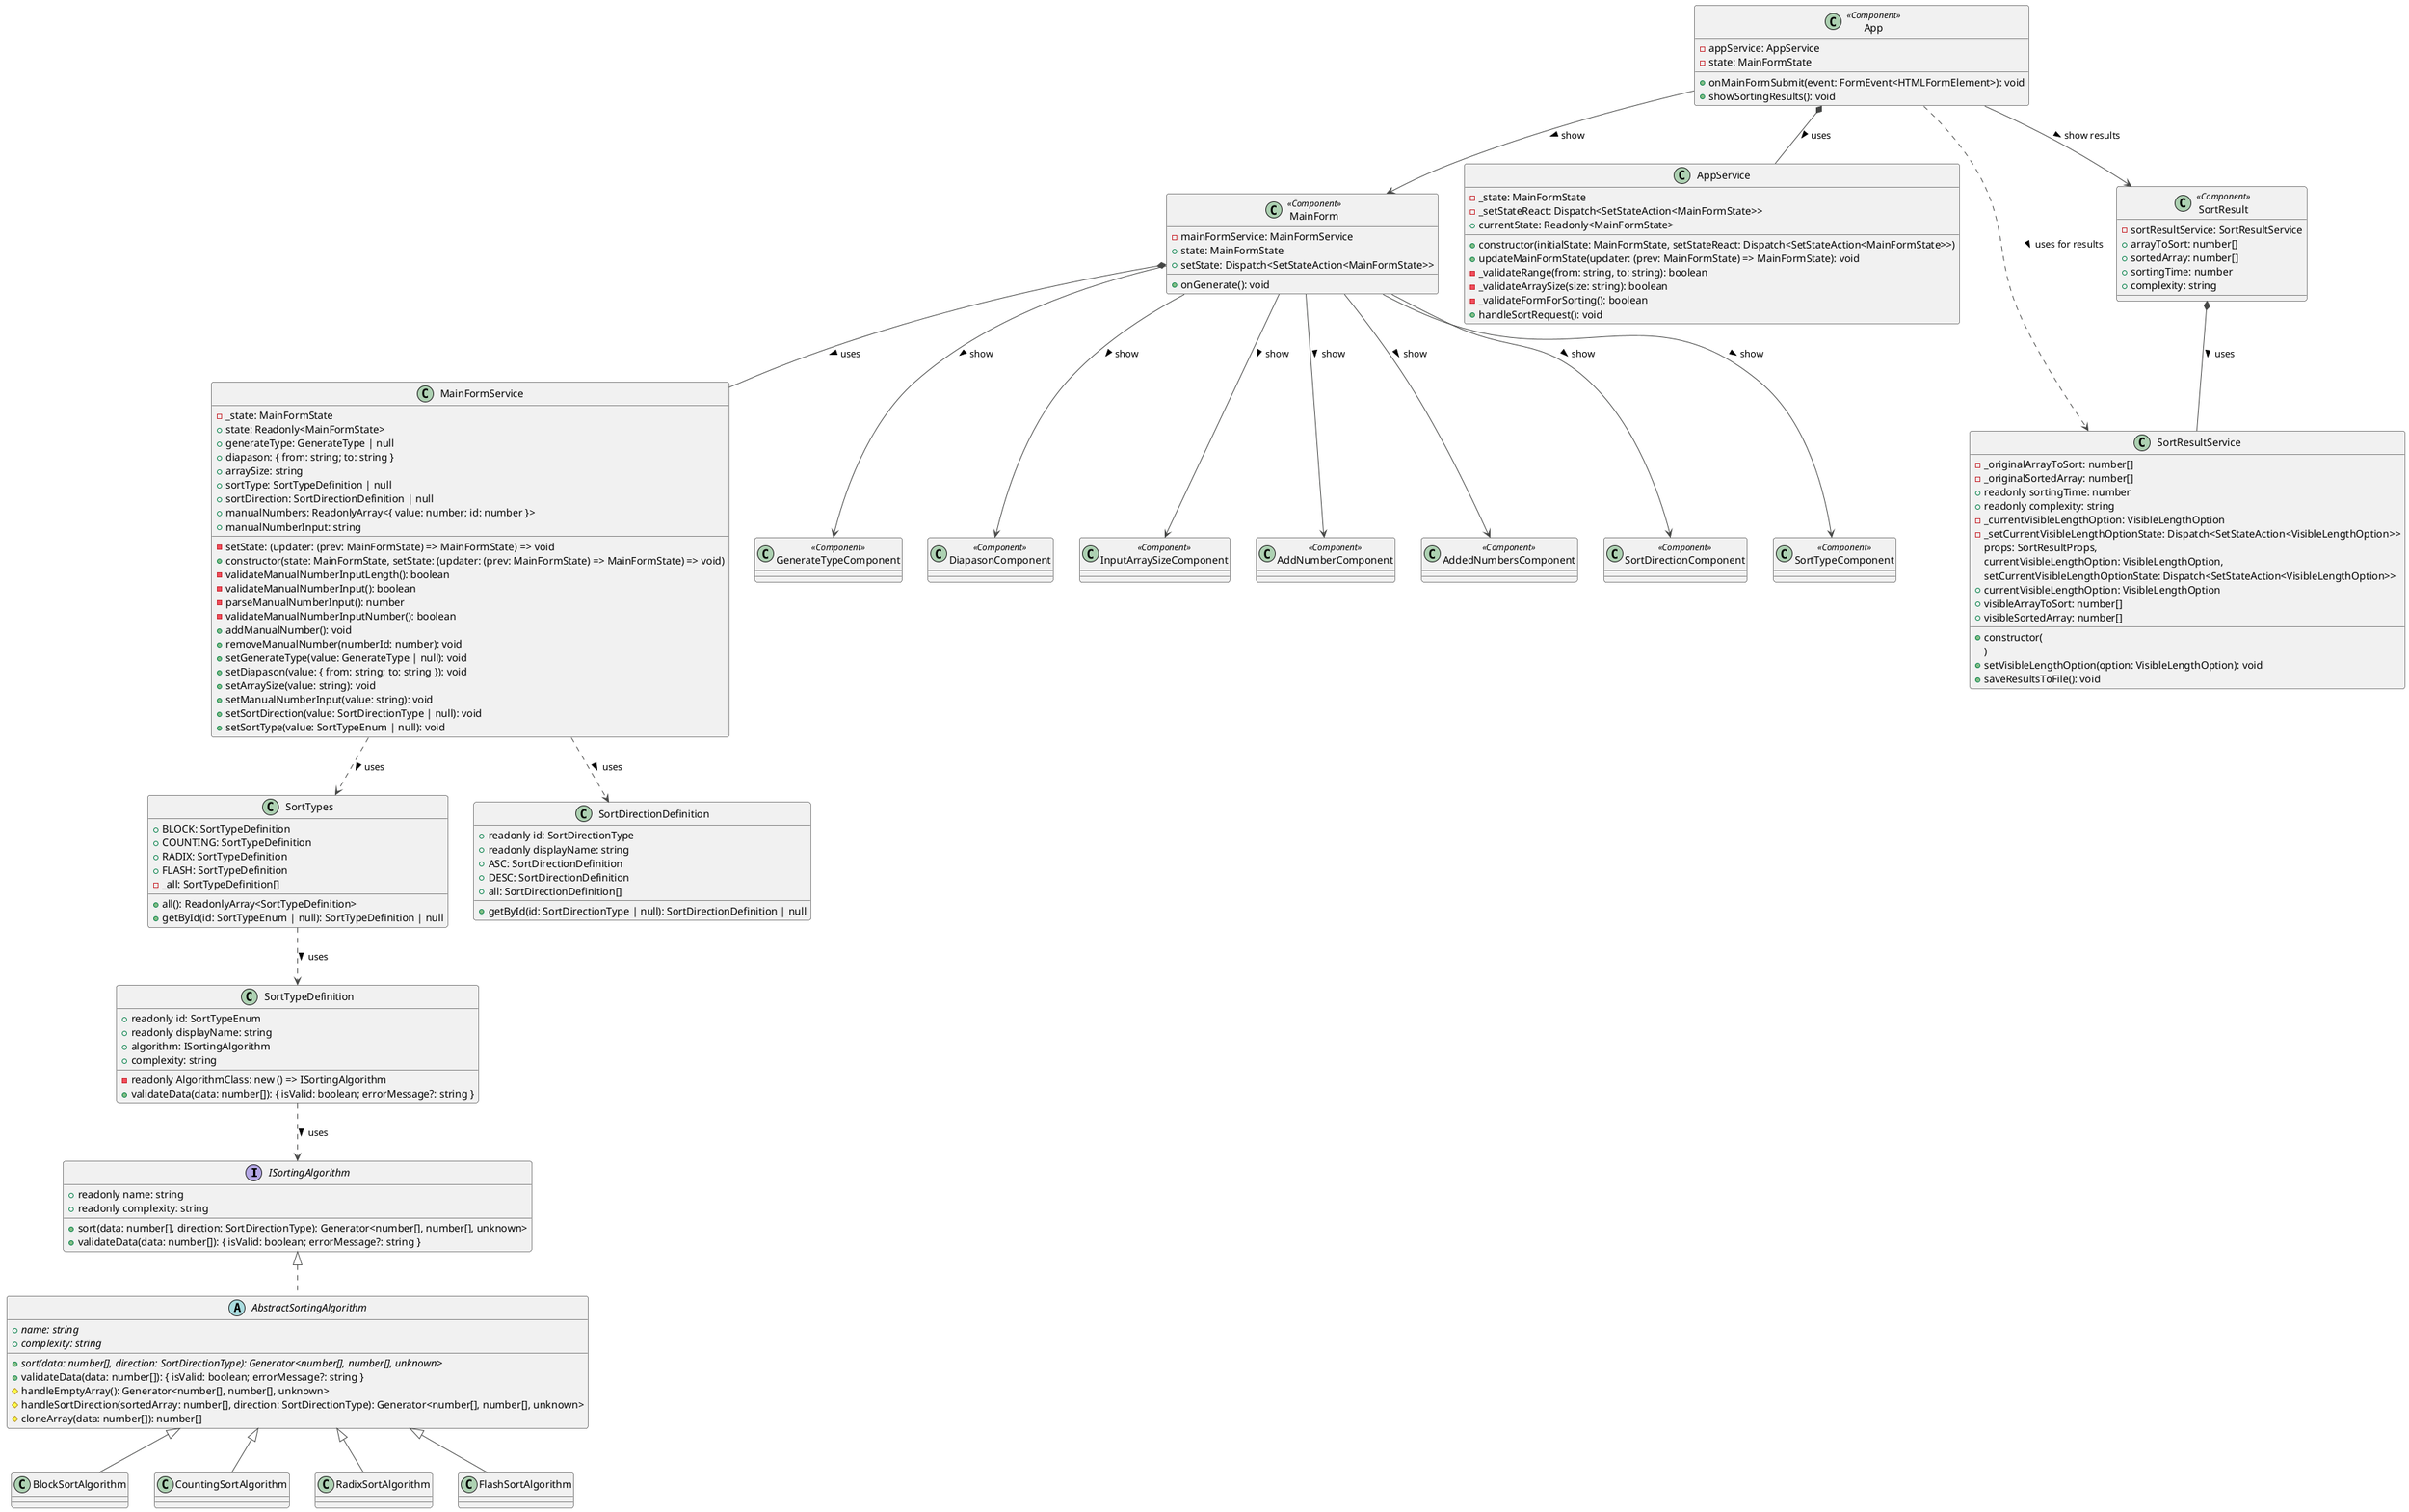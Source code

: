 @startuml
!theme vibrant

interface ISortingAlgorithm {
    + readonly name: string
    + readonly complexity: string
    + sort(data: number[], direction: SortDirectionType): Generator<number[], number[], unknown>
    + validateData(data: number[]): { isValid: boolean; errorMessage?: string }
}

abstract class AbstractSortingAlgorithm implements ISortingAlgorithm {
    + {abstract} name: string
    + {abstract} complexity: string
    + {abstract} sort(data: number[], direction: SortDirectionType): Generator<number[], number[], unknown>
    + validateData(data: number[]): { isValid: boolean; errorMessage?: string }
    # handleEmptyArray(): Generator<number[], number[], unknown>
    # handleSortDirection(sortedArray: number[], direction: SortDirectionType): Generator<number[], number[], unknown>
    # cloneArray(data: number[]): number[]
}

class BlockSortAlgorithm extends AbstractSortingAlgorithm
class CountingSortAlgorithm extends AbstractSortingAlgorithm
class RadixSortAlgorithm extends AbstractSortingAlgorithm
class FlashSortAlgorithm extends AbstractSortingAlgorithm

class SortDirectionDefinition {
    + readonly id: SortDirectionType
    + readonly displayName: string
    + ASC: SortDirectionDefinition
    + DESC: SortDirectionDefinition
    + getById(id: SortDirectionType | null): SortDirectionDefinition | null
    + all: SortDirectionDefinition[]
}

class SortTypeDefinition {
    + readonly id: SortTypeEnum
    + readonly displayName: string
    - readonly AlgorithmClass: new () => ISortingAlgorithm
    + algorithm: ISortingAlgorithm
    + complexity: string
    + validateData(data: number[]): { isValid: boolean; errorMessage?: string }
}
SortTypeDefinition ..> ISortingAlgorithm : uses >

class SortTypes {
    + BLOCK: SortTypeDefinition
    + COUNTING: SortTypeDefinition
    + RADIX: SortTypeDefinition
    + FLASH: SortTypeDefinition
    - _all: SortTypeDefinition[]
    + all(): ReadonlyArray<SortTypeDefinition>
    + getById(id: SortTypeEnum | null): SortTypeDefinition | null
}
SortTypes ..> SortTypeDefinition : uses >

class AppService {
    - _state: MainFormState
    - _setStateReact: Dispatch<SetStateAction<MainFormState>>
    + constructor(initialState: MainFormState, setStateReact: Dispatch<SetStateAction<MainFormState>>)
    + currentState: Readonly<MainFormState>
    + updateMainFormState(updater: (prev: MainFormState) => MainFormState): void
    - _validateRange(from: string, to: string): boolean
    - _validateArraySize(size: string): boolean
    - _validateFormForSorting(): boolean
    + handleSortRequest(): void
}

class MainFormService {
    - _state: MainFormState
    - setState: (updater: (prev: MainFormState) => MainFormState) => void
    + constructor(state: MainFormState, setState: (updater: (prev: MainFormState) => MainFormState) => void)
    + state: Readonly<MainFormState>
    + generateType: GenerateType | null
    + diapason: { from: string; to: string }
    + arraySize: string
    + sortType: SortTypeDefinition | null
    + sortDirection: SortDirectionDefinition | null
    + manualNumbers: ReadonlyArray<{ value: number; id: number }>
    + manualNumberInput: string
    - validateManualNumberInputLength(): boolean
    - validateManualNumberInput(): boolean
    - parseManualNumberInput(): number
    - validateManualNumberInputNumber(): boolean
    + addManualNumber(): void
    + removeManualNumber(numberId: number): void
    + setGenerateType(value: GenerateType | null): void
    + setDiapason(value: { from: string; to: string }): void
    + setArraySize(value: string): void
    + setManualNumberInput(value: string): void
    + setSortDirection(value: SortDirectionType | null): void
    + setSortType(value: SortTypeEnum | null): void
}
MainFormService ..> SortTypes : uses >
MainFormService ..> SortDirectionDefinition : uses >

class SortResultService {
    - _originalArrayToSort: number[]
    - _originalSortedArray: number[]
    + readonly sortingTime: number
    + readonly complexity: string
    - _currentVisibleLengthOption: VisibleLengthOption
    - _setCurrentVisibleLengthOptionState: Dispatch<SetStateAction<VisibleLengthOption>>
    + constructor(
        props: SortResultProps,
        currentVisibleLengthOption: VisibleLengthOption,
        setCurrentVisibleLengthOptionState: Dispatch<SetStateAction<VisibleLengthOption>>
      )
    + currentVisibleLengthOption: VisibleLengthOption
    + setVisibleLengthOption(option: VisibleLengthOption): void
    + visibleArrayToSort: number[]
    + visibleSortedArray: number[]
    + saveResultsToFile(): void
}

class App <<Component>> {
    - appService: AppService
    - state: MainFormState
    + onMainFormSubmit(event: FormEvent<HTMLFormElement>): void
    + showSortingResults(): void
}
App *-- AppService : uses >
App --> MainForm : show >
App --> SortResult : show results >

class MainForm <<Component>> {
    - mainFormService: MainFormService
    + state: MainFormState
    + setState: Dispatch<SetStateAction<MainFormState>>
    + onGenerate(): void
}
MainForm *-- MainFormService : uses >

class GenerateTypeComponent <<Component>>
class DiapasonComponent <<Component>>
class InputArraySizeComponent <<Component>>
class AddNumberComponent <<Component>>
class AddedNumbersComponent <<Component>>
class SortDirectionComponent <<Component>>
class SortTypeComponent <<Component>>

MainForm --> GenerateTypeComponent : show >
MainForm --> DiapasonComponent : show >
MainForm --> InputArraySizeComponent : show >
MainForm --> AddNumberComponent : show >
MainForm --> AddedNumbersComponent : show >
MainForm --> SortDirectionComponent : show >
MainForm --> SortTypeComponent : show >

class SortResult <<Component>> {
    - sortResultService: SortResultService
    + arrayToSort: number[]
    + sortedArray: number[]
    + sortingTime: number
    + complexity: string
}
SortResult *-- SortResultService : uses >

App ..> SortResultService : uses for results >

@enduml
